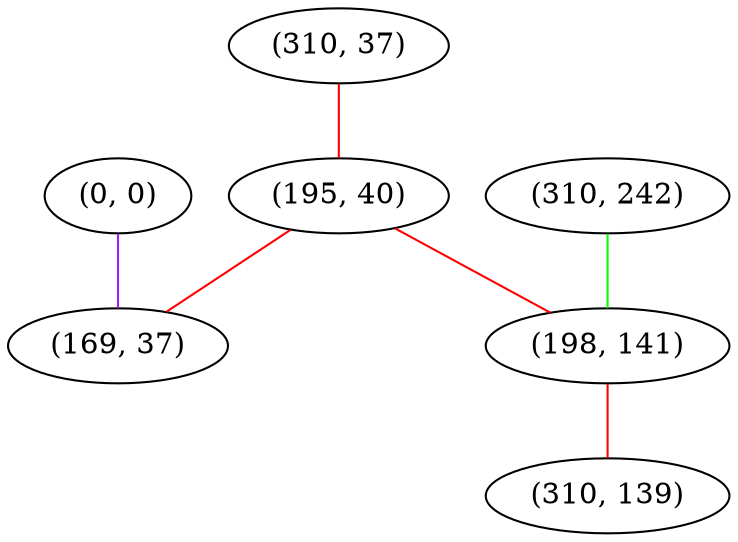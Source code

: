 graph "" {
"(0, 0)";
"(310, 37)";
"(195, 40)";
"(310, 242)";
"(198, 141)";
"(310, 139)";
"(169, 37)";
"(0, 0)" -- "(169, 37)"  [color=purple, key=0, weight=4];
"(310, 37)" -- "(195, 40)"  [color=red, key=0, weight=1];
"(195, 40)" -- "(169, 37)"  [color=red, key=0, weight=1];
"(195, 40)" -- "(198, 141)"  [color=red, key=0, weight=1];
"(310, 242)" -- "(198, 141)"  [color=green, key=0, weight=2];
"(198, 141)" -- "(310, 139)"  [color=red, key=0, weight=1];
}
